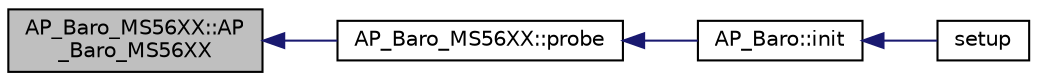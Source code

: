 digraph "AP_Baro_MS56XX::AP_Baro_MS56XX"
{
 // INTERACTIVE_SVG=YES
  edge [fontname="Helvetica",fontsize="10",labelfontname="Helvetica",labelfontsize="10"];
  node [fontname="Helvetica",fontsize="10",shape=record];
  rankdir="LR";
  Node1 [label="AP_Baro_MS56XX::AP\l_Baro_MS56XX",height=0.2,width=0.4,color="black", fillcolor="grey75", style="filled", fontcolor="black"];
  Node1 -> Node2 [dir="back",color="midnightblue",fontsize="10",style="solid",fontname="Helvetica"];
  Node2 [label="AP_Baro_MS56XX::probe",height=0.2,width=0.4,color="black", fillcolor="white", style="filled",URL="$classAP__Baro__MS56XX.html#ad4e1780fe0c684f594cc93ec96a9c876"];
  Node2 -> Node3 [dir="back",color="midnightblue",fontsize="10",style="solid",fontname="Helvetica"];
  Node3 [label="AP_Baro::init",height=0.2,width=0.4,color="black", fillcolor="white", style="filled",URL="$classAP__Baro.html#a942db790233528bfbb4d9a07c3454360"];
  Node3 -> Node4 [dir="back",color="midnightblue",fontsize="10",style="solid",fontname="Helvetica"];
  Node4 [label="setup",height=0.2,width=0.4,color="black", fillcolor="white", style="filled",URL="$BARO__generic_8cpp.html#a4fc01d736fe50cf5b977f755b675f11d"];
}

